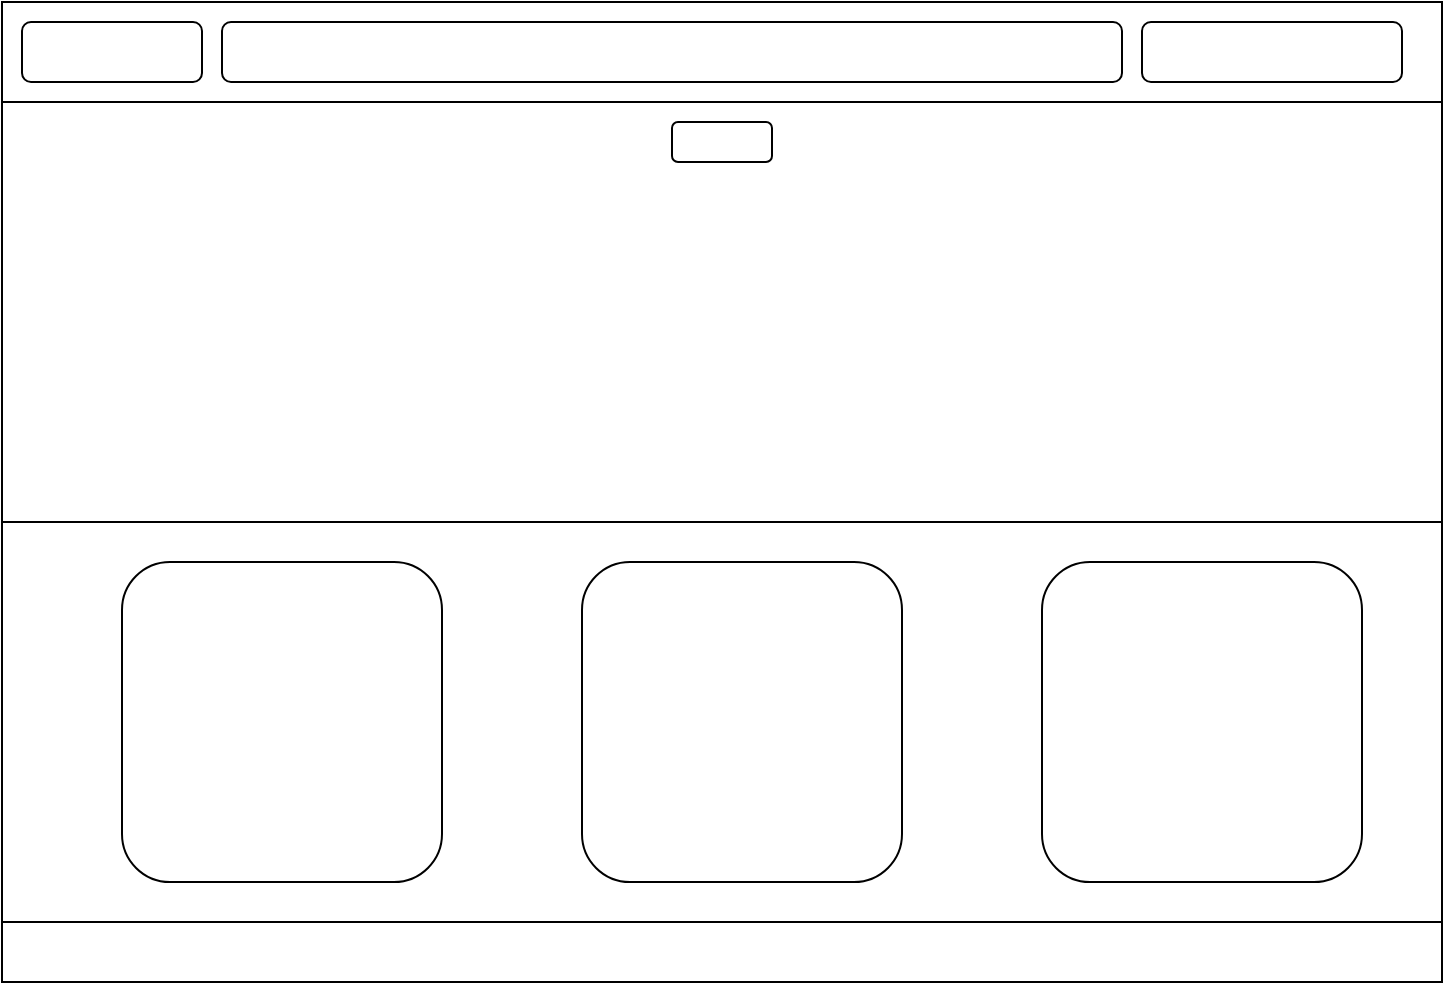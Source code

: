 <mxfile version="14.5.8" type="device"><diagram id="FaICrFBbYOh0RgzFmlbM" name="Page-1"><mxGraphModel dx="782" dy="475" grid="1" gridSize="10" guides="1" tooltips="1" connect="1" arrows="1" fold="1" page="1" pageScale="1" pageWidth="850" pageHeight="1100" math="0" shadow="0"><root><mxCell id="0"/><mxCell id="1" parent="0"/><mxCell id="w5CootnmofzZlvpTweL0-1" value="" style="rounded=0;whiteSpace=wrap;html=1;" vertex="1" parent="1"><mxGeometry x="40" y="40" width="720" height="480" as="geometry"/></mxCell><mxCell id="w5CootnmofzZlvpTweL0-2" value="" style="rounded=0;whiteSpace=wrap;html=1;" vertex="1" parent="1"><mxGeometry x="40" y="30" width="720" height="50" as="geometry"/></mxCell><mxCell id="w5CootnmofzZlvpTweL0-3" value="" style="rounded=0;whiteSpace=wrap;html=1;" vertex="1" parent="1"><mxGeometry x="40" y="80" width="720" height="210" as="geometry"/></mxCell><mxCell id="w5CootnmofzZlvpTweL0-4" value="" style="rounded=1;whiteSpace=wrap;html=1;" vertex="1" parent="1"><mxGeometry x="375" y="90" width="50" height="20" as="geometry"/></mxCell><mxCell id="w5CootnmofzZlvpTweL0-5" value="" style="rounded=0;whiteSpace=wrap;html=1;" vertex="1" parent="1"><mxGeometry x="40" y="290" width="720" height="200" as="geometry"/></mxCell><mxCell id="w5CootnmofzZlvpTweL0-6" value="" style="rounded=1;whiteSpace=wrap;html=1;" vertex="1" parent="1"><mxGeometry x="100" y="310" width="160" height="160" as="geometry"/></mxCell><mxCell id="w5CootnmofzZlvpTweL0-7" value="" style="rounded=1;whiteSpace=wrap;html=1;" vertex="1" parent="1"><mxGeometry x="560" y="310" width="160" height="160" as="geometry"/></mxCell><mxCell id="w5CootnmofzZlvpTweL0-8" value="" style="rounded=1;whiteSpace=wrap;html=1;" vertex="1" parent="1"><mxGeometry x="330" y="310" width="160" height="160" as="geometry"/></mxCell><mxCell id="w5CootnmofzZlvpTweL0-9" value="" style="rounded=1;whiteSpace=wrap;html=1;" vertex="1" parent="1"><mxGeometry x="50" y="40" width="90" height="30" as="geometry"/></mxCell><mxCell id="w5CootnmofzZlvpTweL0-11" value="" style="rounded=1;whiteSpace=wrap;html=1;" vertex="1" parent="1"><mxGeometry x="150" y="40" width="450" height="30" as="geometry"/></mxCell><mxCell id="w5CootnmofzZlvpTweL0-12" value="" style="rounded=1;whiteSpace=wrap;html=1;" vertex="1" parent="1"><mxGeometry x="610" y="40" width="130" height="30" as="geometry"/></mxCell></root></mxGraphModel></diagram></mxfile>